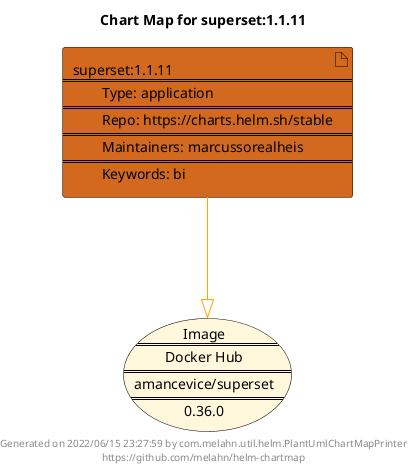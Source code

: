@startuml
skinparam linetype ortho
skinparam backgroundColor white
skinparam usecaseBorderColor black
skinparam usecaseArrowColor LightSlateGray
skinparam artifactBorderColor black
skinparam artifactArrowColor LightSlateGray

title Chart Map for superset:1.1.11

'There is one referenced Helm Chart
artifact "superset:1.1.11\n====\n\tType: application\n====\n\tRepo: https://charts.helm.sh/stable\n====\n\tMaintainers: marcussorealheis\n====\n\tKeywords: bi" as superset_1_1_11 #Chocolate

'There is one referenced Docker Image
usecase "Image\n====\nDocker Hub\n====\namancevice/superset\n====\n0.36.0" as amancevice_superset_0_36_0 #Cornsilk

'Chart Dependencies
superset_1_1_11--[#orange]-|>amancevice_superset_0_36_0

center footer Generated on 2022/06/15 23:27:59 by com.melahn.util.helm.PlantUmlChartMapPrinter\nhttps://github.com/melahn/helm-chartmap
@enduml
